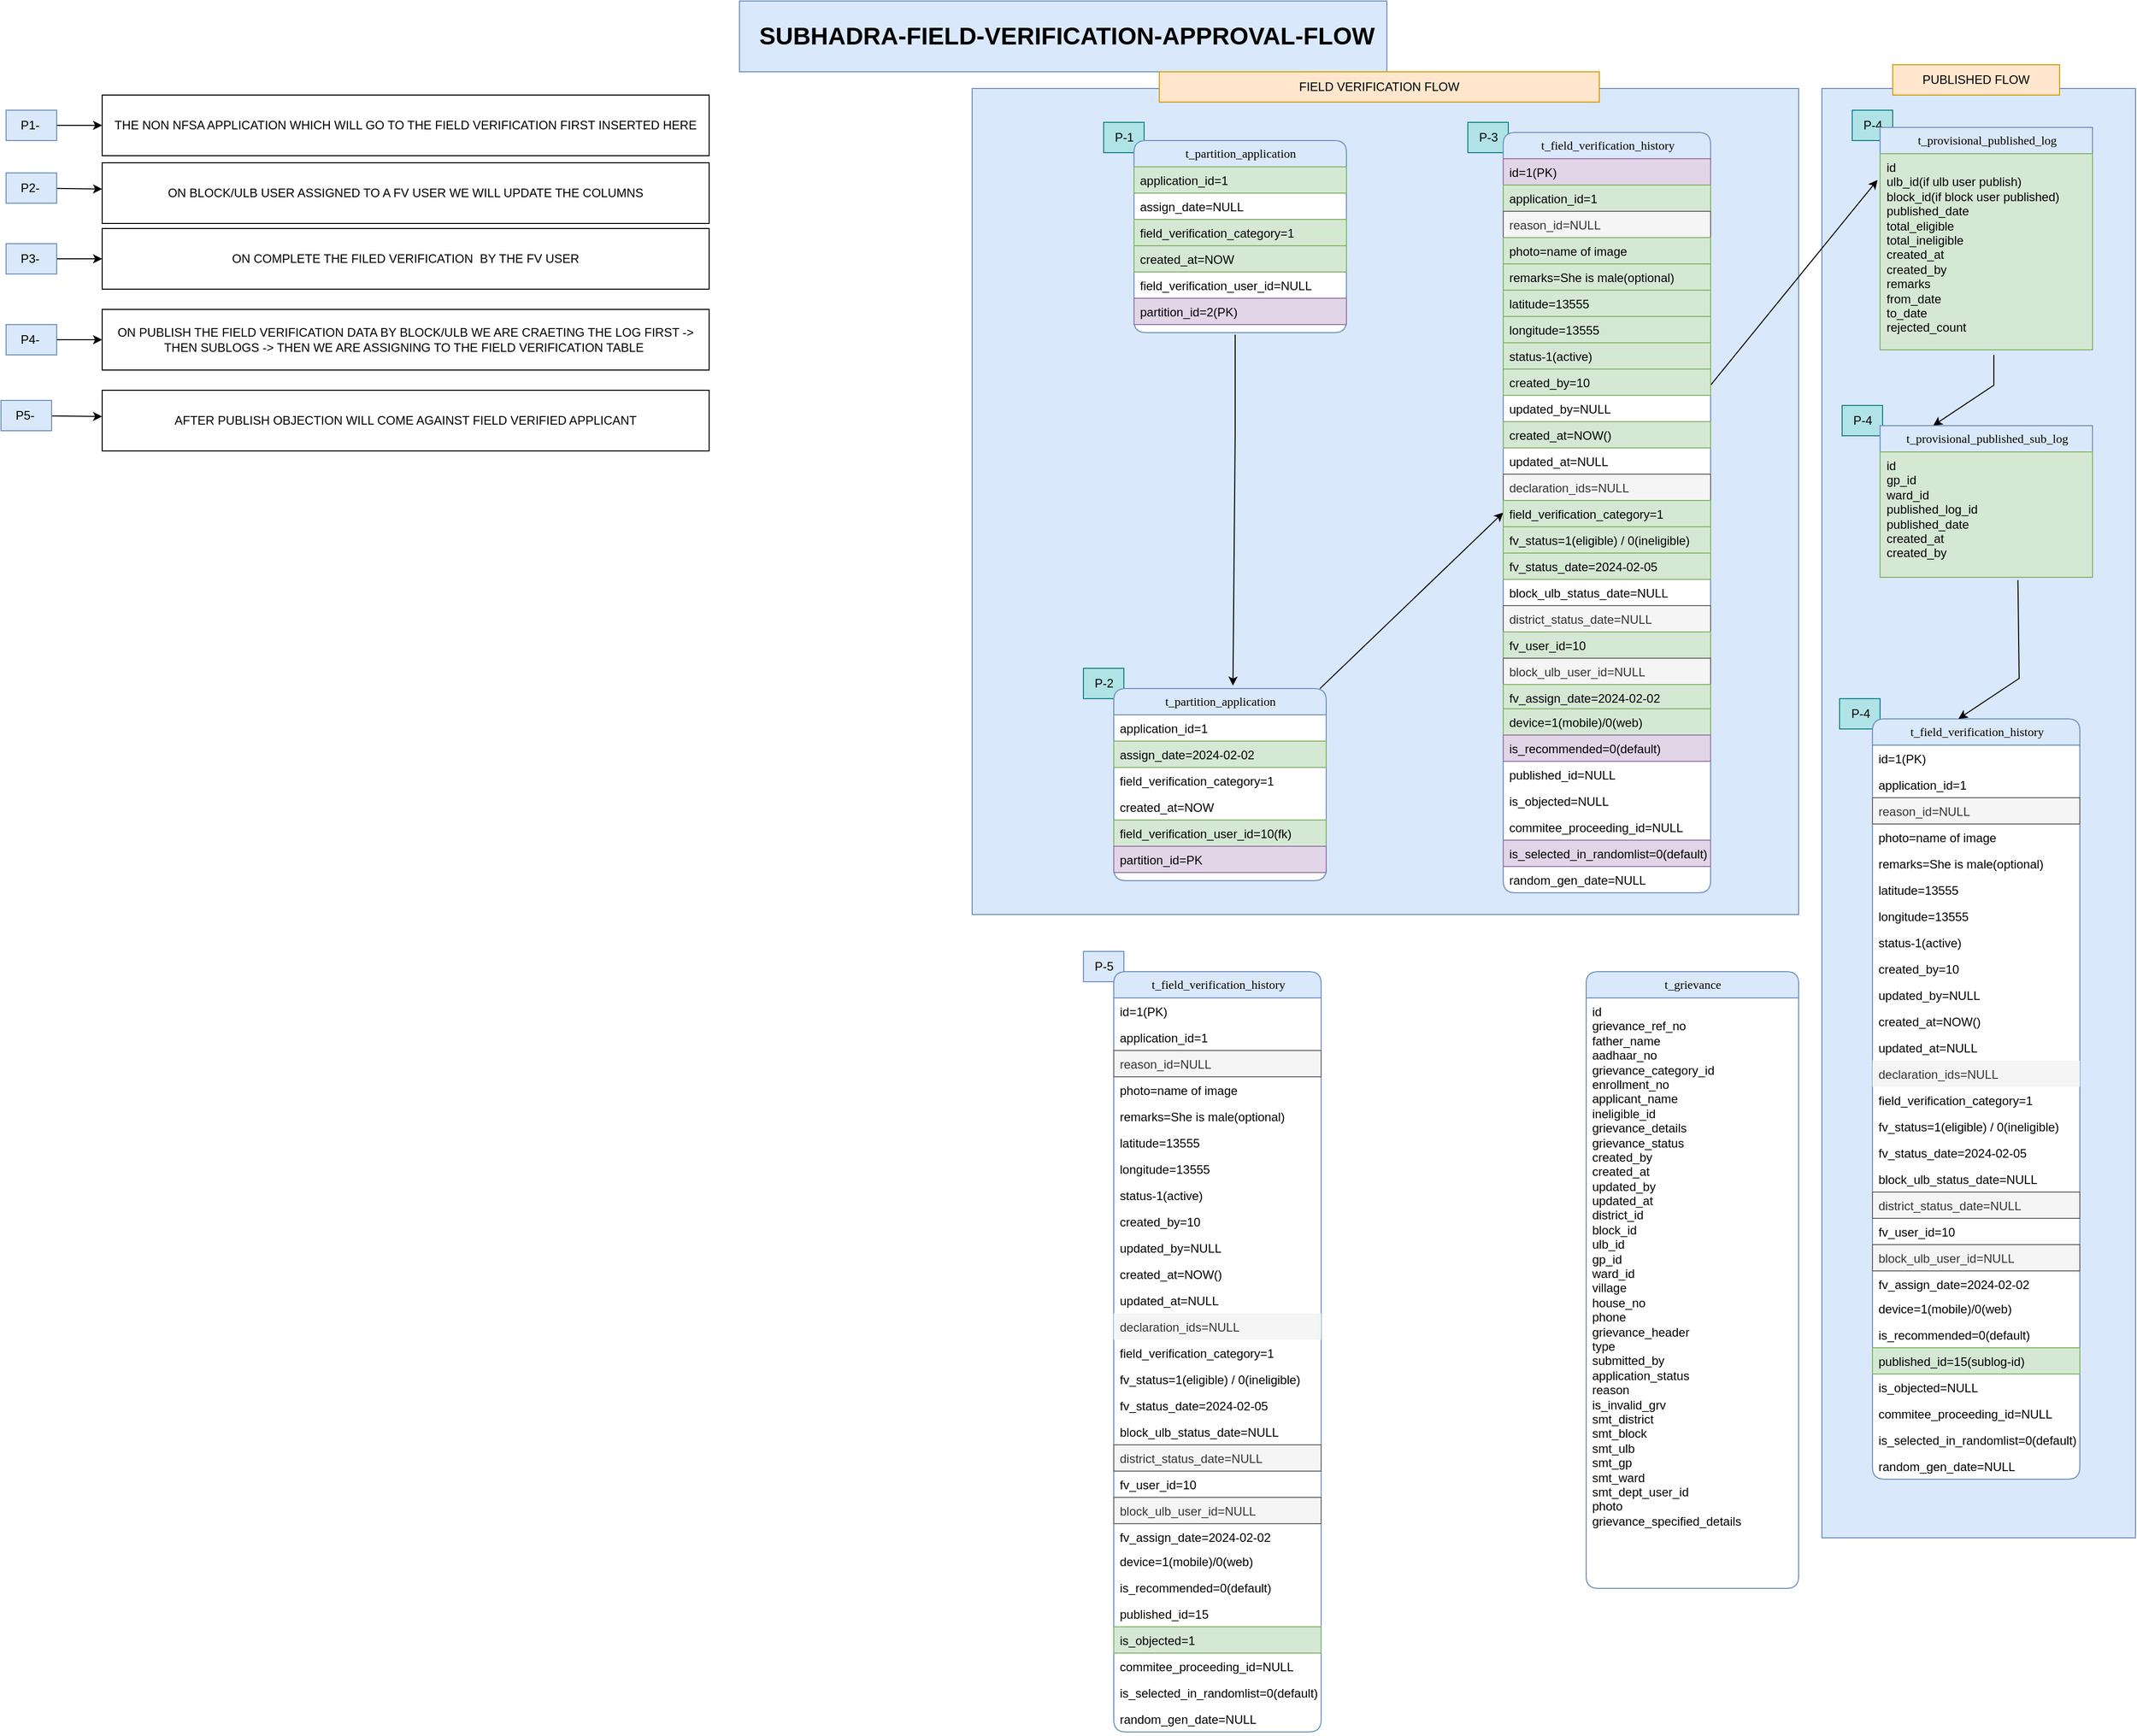 <mxfile version="26.0.10">
  <diagram name="Page-1" id="5d7acffa-a066-3a61-03fe-96351882024d">
    <mxGraphModel dx="2787" dy="1682" grid="1" gridSize="10" guides="1" tooltips="1" connect="1" arrows="1" fold="1" page="1" pageScale="1" pageWidth="1100" pageHeight="850" background="#ffffff" math="0" shadow="0">
      <root>
        <mxCell id="0" />
        <mxCell id="1" parent="0" />
        <mxCell id="mOaUi8r3s6zJGnczRY0B-258" value="" style="rounded=0;whiteSpace=wrap;html=1;fillColor=#dae8fc;strokeColor=#6c8ebf;" vertex="1" parent="1">
          <mxGeometry x="760" y="-763.5" width="310" height="1433.5" as="geometry" />
        </mxCell>
        <mxCell id="mOaUi8r3s6zJGnczRY0B-246" value="t_grievance" style="swimlane;html=1;fontStyle=0;childLayout=stackLayout;horizontal=1;startSize=26;fillColor=#dae8fc;horizontalStack=0;resizeParent=1;resizeLast=0;collapsible=1;marginBottom=0;swimlaneFillColor=#ffffff;align=center;rounded=1;shadow=0;comic=0;labelBackgroundColor=none;strokeWidth=1;fontFamily=Verdana;fontSize=12;strokeColor=#6c8ebf;" vertex="1" parent="1">
          <mxGeometry x="527" y="110" width="210" height="610" as="geometry">
            <mxRectangle x="445" y="-710" width="180" height="30" as="alternateBounds" />
          </mxGeometry>
        </mxCell>
        <mxCell id="mOaUi8r3s6zJGnczRY0B-247" value="&lt;div&gt;id&lt;/div&gt;&lt;div&gt;grievance_ref_no&lt;/div&gt;&lt;div&gt;father_name&lt;/div&gt;&lt;div&gt;aadhaar_no&lt;/div&gt;&lt;div&gt;grievance_category_id&lt;/div&gt;&lt;div&gt;enrollment_no&lt;/div&gt;&lt;div&gt;applicant_name&lt;/div&gt;&lt;div&gt;ineligible_id&lt;/div&gt;&lt;div&gt;grievance_details&lt;/div&gt;&lt;div&gt;grievance_status&lt;/div&gt;&lt;div&gt;created_by&lt;/div&gt;&lt;div&gt;created_at&lt;/div&gt;&lt;div&gt;updated_by&lt;/div&gt;&lt;div&gt;updated_at&lt;/div&gt;&lt;div&gt;district_id&lt;/div&gt;&lt;div&gt;block_id&lt;/div&gt;&lt;div&gt;ulb_id&lt;/div&gt;&lt;div&gt;gp_id&lt;/div&gt;&lt;div&gt;ward_id&lt;/div&gt;&lt;div&gt;village&lt;/div&gt;&lt;div&gt;house_no&lt;/div&gt;&lt;div&gt;phone&lt;/div&gt;&lt;div&gt;grievance_header&lt;/div&gt;&lt;div&gt;type&lt;/div&gt;&lt;div&gt;submitted_by&lt;/div&gt;&lt;div&gt;application_status&lt;/div&gt;&lt;div&gt;reason&lt;/div&gt;&lt;div&gt;is_invalid_grv&lt;/div&gt;&lt;div&gt;smt_district&lt;/div&gt;&lt;div&gt;smt_block&lt;/div&gt;&lt;div&gt;smt_ulb&lt;/div&gt;&lt;div&gt;smt_gp&lt;/div&gt;&lt;div&gt;smt_ward&lt;/div&gt;&lt;div&gt;smt_dept_user_id&lt;/div&gt;&lt;div&gt;photo&lt;/div&gt;&lt;div&gt;grievance_specified_details&lt;/div&gt;" style="text;html=1;strokeColor=none;fillColor=none;spacingLeft=4;spacingRight=4;whiteSpace=wrap;overflow=hidden;rotatable=0;points=[[0,0.5],[1,0.5]];portConstraint=eastwest;" vertex="1" parent="mOaUi8r3s6zJGnczRY0B-246">
          <mxGeometry y="26" width="210" height="534" as="geometry" />
        </mxCell>
        <mxCell id="mOaUi8r3s6zJGnczRY0B-256" value="" style="whiteSpace=wrap;html=1;aspect=fixed;fillColor=#dae8fc;strokeColor=#6c8ebf;" vertex="1" parent="1">
          <mxGeometry x="-80" y="-763.5" width="817" height="817" as="geometry" />
        </mxCell>
        <mxCell id="mOaUi8r3s6zJGnczRY0B-241" value="P-5" style="text;html=1;align=center;verticalAlign=middle;resizable=0;points=[];autosize=1;strokeColor=#6c8ebf;fillColor=#dae8fc;" vertex="1" parent="1">
          <mxGeometry x="30" y="90" width="40" height="30" as="geometry" />
        </mxCell>
        <mxCell id="mOaUi8r3s6zJGnczRY0B-238" value="P-4" style="text;html=1;align=center;verticalAlign=middle;resizable=0;points=[];autosize=1;strokeColor=#0e8088;fillColor=#b0e3e6;" vertex="1" parent="1">
          <mxGeometry x="777.5" y="-160" width="40" height="30" as="geometry" />
        </mxCell>
        <mxCell id="mOaUi8r3s6zJGnczRY0B-236" value="P-4" style="text;html=1;align=center;verticalAlign=middle;resizable=0;points=[];autosize=1;strokeColor=#0e8088;fillColor=#b0e3e6;" vertex="1" parent="1">
          <mxGeometry x="780" y="-450" width="40" height="30" as="geometry" />
        </mxCell>
        <mxCell id="mOaUi8r3s6zJGnczRY0B-232" value="P-4" style="text;html=1;align=center;verticalAlign=middle;resizable=0;points=[];autosize=1;strokeColor=#0e8088;fillColor=#b0e3e6;" vertex="1" parent="1">
          <mxGeometry x="790" y="-742" width="40" height="30" as="geometry" />
        </mxCell>
        <mxCell id="mOaUi8r3s6zJGnczRY0B-57" value="P-3" style="text;html=1;align=center;verticalAlign=middle;resizable=0;points=[];autosize=1;strokeColor=#0e8088;fillColor=#b0e3e6;" vertex="1" parent="1">
          <mxGeometry x="410" y="-730" width="40" height="30" as="geometry" />
        </mxCell>
        <mxCell id="mOaUi8r3s6zJGnczRY0B-26" value="P-2" style="text;html=1;align=center;verticalAlign=middle;resizable=0;points=[];autosize=1;strokeColor=#0e8088;fillColor=#b0e3e6;" vertex="1" parent="1">
          <mxGeometry x="30" y="-190" width="40" height="30" as="geometry" />
        </mxCell>
        <mxCell id="mOaUi8r3s6zJGnczRY0B-1" value="&lt;h1&gt;&amp;nbsp;SUBHADRA-FIELD-VERIFICATION-APPROVAL-FLOW&lt;/h1&gt;" style="text;html=1;align=center;verticalAlign=middle;resizable=0;points=[];autosize=1;strokeColor=#6c8ebf;fillColor=#dae8fc;" vertex="1" parent="1">
          <mxGeometry x="-310" y="-850" width="640" height="70" as="geometry" />
        </mxCell>
        <mxCell id="mOaUi8r3s6zJGnczRY0B-12" value="P-1" style="text;html=1;align=center;verticalAlign=middle;resizable=0;points=[];autosize=1;strokeColor=#0e8088;fillColor=#b0e3e6;" vertex="1" parent="1">
          <mxGeometry x="50" y="-730" width="40" height="30" as="geometry" />
        </mxCell>
        <mxCell id="mOaUi8r3s6zJGnczRY0B-18" value="" style="edgeStyle=orthogonalEdgeStyle;rounded=0;orthogonalLoop=1;jettySize=auto;html=1;" edge="1" parent="1" source="mOaUi8r3s6zJGnczRY0B-16" target="mOaUi8r3s6zJGnczRY0B-17">
          <mxGeometry relative="1" as="geometry" />
        </mxCell>
        <mxCell id="mOaUi8r3s6zJGnczRY0B-16" value="P1-&amp;nbsp;" style="text;html=1;align=center;verticalAlign=middle;resizable=0;points=[];autosize=1;strokeColor=#6c8ebf;fillColor=#dae8fc;" vertex="1" parent="1">
          <mxGeometry x="-1035" y="-742" width="50" height="30" as="geometry" />
        </mxCell>
        <mxCell id="mOaUi8r3s6zJGnczRY0B-17" value="THE NON NFSA APPLICATION WHICH WILL GO TO THE FIELD VERIFICATION FIRST INSERTED HERE" style="whiteSpace=wrap;html=1;" vertex="1" parent="1">
          <mxGeometry x="-940" y="-757" width="600" height="60" as="geometry" />
        </mxCell>
        <mxCell id="mOaUi8r3s6zJGnczRY0B-60" value="" style="edgeStyle=none;rounded=0;orthogonalLoop=1;jettySize=auto;html=1;entryX=0;entryY=0.5;entryDx=0;entryDy=0;" edge="1" parent="1" source="mOaUi8r3s6zJGnczRY0B-19" target="mOaUi8r3s6zJGnczRY0B-50">
          <mxGeometry relative="1" as="geometry">
            <mxPoint x="780" y="-615" as="targetPoint" />
          </mxGeometry>
        </mxCell>
        <mxCell id="mOaUi8r3s6zJGnczRY0B-19" value="t_partition_application" style="swimlane;html=1;fontStyle=0;childLayout=stackLayout;horizontal=1;startSize=26;fillColor=#dae8fc;horizontalStack=0;resizeParent=1;resizeLast=0;collapsible=1;marginBottom=0;swimlaneFillColor=#ffffff;align=center;rounded=1;shadow=0;comic=0;labelBackgroundColor=none;strokeWidth=1;fontFamily=Verdana;fontSize=12;strokeColor=#6c8ebf;" vertex="1" parent="1">
          <mxGeometry x="60" y="-170" width="210" height="190" as="geometry">
            <mxRectangle x="445" y="-710" width="180" height="30" as="alternateBounds" />
          </mxGeometry>
        </mxCell>
        <mxCell id="mOaUi8r3s6zJGnczRY0B-32" value="application_id=1" style="text;html=1;strokeColor=none;fillColor=none;spacingLeft=4;spacingRight=4;whiteSpace=wrap;overflow=hidden;rotatable=0;points=[[0,0.5],[1,0.5]];portConstraint=eastwest;" vertex="1" parent="mOaUi8r3s6zJGnczRY0B-19">
          <mxGeometry y="26" width="210" height="26" as="geometry" />
        </mxCell>
        <mxCell id="mOaUi8r3s6zJGnczRY0B-33" value="assign_date=2024-02-02" style="text;html=1;strokeColor=#82b366;fillColor=#d5e8d4;spacingLeft=4;spacingRight=4;whiteSpace=wrap;overflow=hidden;rotatable=0;points=[[0,0.5],[1,0.5]];portConstraint=eastwest;" vertex="1" parent="mOaUi8r3s6zJGnczRY0B-19">
          <mxGeometry y="52" width="210" height="26" as="geometry" />
        </mxCell>
        <mxCell id="mOaUi8r3s6zJGnczRY0B-34" value="field_verification_category=1" style="text;html=1;strokeColor=none;fillColor=none;spacingLeft=4;spacingRight=4;whiteSpace=wrap;overflow=hidden;rotatable=0;points=[[0,0.5],[1,0.5]];portConstraint=eastwest;" vertex="1" parent="mOaUi8r3s6zJGnczRY0B-19">
          <mxGeometry y="78" width="210" height="26" as="geometry" />
        </mxCell>
        <mxCell id="mOaUi8r3s6zJGnczRY0B-35" value="created_at=NOW" style="text;html=1;strokeColor=none;fillColor=none;spacingLeft=4;spacingRight=4;whiteSpace=wrap;overflow=hidden;rotatable=0;points=[[0,0.5],[1,0.5]];portConstraint=eastwest;" vertex="1" parent="mOaUi8r3s6zJGnczRY0B-19">
          <mxGeometry y="104" width="210" height="26" as="geometry" />
        </mxCell>
        <mxCell id="mOaUi8r3s6zJGnczRY0B-36" value="field_verification_user_id=10(fk)" style="text;html=1;strokeColor=#82b366;fillColor=#d5e8d4;spacingLeft=4;spacingRight=4;whiteSpace=wrap;overflow=hidden;rotatable=0;points=[[0,0.5],[1,0.5]];portConstraint=eastwest;" vertex="1" parent="mOaUi8r3s6zJGnczRY0B-19">
          <mxGeometry y="130" width="210" height="26" as="geometry" />
        </mxCell>
        <mxCell id="mOaUi8r3s6zJGnczRY0B-37" value="partition_id=PK" style="text;html=1;strokeColor=#9673a6;fillColor=#e1d5e7;spacingLeft=4;spacingRight=4;whiteSpace=wrap;overflow=hidden;rotatable=0;points=[[0,0.5],[1,0.5]];portConstraint=eastwest;" vertex="1" parent="mOaUi8r3s6zJGnczRY0B-19">
          <mxGeometry y="156" width="210" height="26" as="geometry" />
        </mxCell>
        <mxCell id="mOaUi8r3s6zJGnczRY0B-31" value="" style="edgeStyle=none;rounded=0;orthogonalLoop=1;jettySize=auto;html=1;" edge="1" parent="1" source="mOaUi8r3s6zJGnczRY0B-27" target="mOaUi8r3s6zJGnczRY0B-28">
          <mxGeometry relative="1" as="geometry" />
        </mxCell>
        <mxCell id="mOaUi8r3s6zJGnczRY0B-27" value="P2-&amp;nbsp;" style="text;html=1;align=center;verticalAlign=middle;resizable=0;points=[];autosize=1;strokeColor=#6c8ebf;fillColor=#dae8fc;" vertex="1" parent="1">
          <mxGeometry x="-1035" y="-680" width="50" height="30" as="geometry" />
        </mxCell>
        <mxCell id="mOaUi8r3s6zJGnczRY0B-28" value="ON BLOCK/ULB USER ASSIGNED TO A FV USER WE WILL UPDATE THE COLUMNS" style="whiteSpace=wrap;html=1;" vertex="1" parent="1">
          <mxGeometry x="-940" y="-690" width="600" height="60" as="geometry" />
        </mxCell>
        <mxCell id="mOaUi8r3s6zJGnczRY0B-47" value="" style="edgeStyle=none;rounded=0;orthogonalLoop=1;jettySize=auto;html=1;" edge="1" parent="1" source="mOaUi8r3s6zJGnczRY0B-45" target="mOaUi8r3s6zJGnczRY0B-46">
          <mxGeometry relative="1" as="geometry" />
        </mxCell>
        <mxCell id="mOaUi8r3s6zJGnczRY0B-45" value="P3-&amp;nbsp;" style="text;html=1;align=center;verticalAlign=middle;resizable=0;points=[];autosize=1;strokeColor=#6c8ebf;fillColor=#dae8fc;" vertex="1" parent="1">
          <mxGeometry x="-1035" y="-610" width="50" height="30" as="geometry" />
        </mxCell>
        <mxCell id="mOaUi8r3s6zJGnczRY0B-46" value="ON COMPLETE THE FILED VERIFICATION&amp;nbsp; BY THE FV USER" style="whiteSpace=wrap;html=1;" vertex="1" parent="1">
          <mxGeometry x="-940" y="-625" width="600" height="60" as="geometry" />
        </mxCell>
        <mxCell id="mOaUi8r3s6zJGnczRY0B-245" style="edgeStyle=none;rounded=0;orthogonalLoop=1;jettySize=auto;html=1;entryX=-0.012;entryY=0.134;entryDx=0;entryDy=0;entryPerimeter=0;" edge="1" parent="1" source="mOaUi8r3s6zJGnczRY0B-50" target="mOaUi8r3s6zJGnczRY0B-194">
          <mxGeometry relative="1" as="geometry">
            <mxPoint x="660" y="-780" as="targetPoint" />
          </mxGeometry>
        </mxCell>
        <mxCell id="mOaUi8r3s6zJGnczRY0B-50" value="t_field_verification_history" style="swimlane;html=1;fontStyle=0;childLayout=stackLayout;horizontal=1;startSize=26;fillColor=#dae8fc;horizontalStack=0;resizeParent=1;resizeLast=0;collapsible=1;marginBottom=0;swimlaneFillColor=#ffffff;align=center;rounded=1;shadow=0;comic=0;labelBackgroundColor=none;strokeWidth=1;fontFamily=Verdana;fontSize=12;strokeColor=#6c8ebf;" vertex="1" parent="1">
          <mxGeometry x="445" y="-720" width="205" height="752" as="geometry">
            <mxRectangle x="445" y="-710" width="180" height="30" as="alternateBounds" />
          </mxGeometry>
        </mxCell>
        <mxCell id="mOaUi8r3s6zJGnczRY0B-51" value="id=1(PK)" style="text;html=1;strokeColor=#9673a6;fillColor=#e1d5e7;spacingLeft=4;spacingRight=4;whiteSpace=wrap;overflow=hidden;rotatable=0;points=[[0,0.5],[1,0.5]];portConstraint=eastwest;" vertex="1" parent="mOaUi8r3s6zJGnczRY0B-50">
          <mxGeometry y="26" width="205" height="26" as="geometry" />
        </mxCell>
        <mxCell id="mOaUi8r3s6zJGnczRY0B-65" value="application_id=1&lt;div&gt;&lt;br&gt;&lt;/div&gt;" style="text;html=1;strokeColor=#82b366;fillColor=#d5e8d4;spacingLeft=4;spacingRight=4;whiteSpace=wrap;overflow=hidden;rotatable=0;points=[[0,0.5],[1,0.5]];portConstraint=eastwest;" vertex="1" parent="mOaUi8r3s6zJGnczRY0B-50">
          <mxGeometry y="52" width="205" height="26" as="geometry" />
        </mxCell>
        <mxCell id="mOaUi8r3s6zJGnczRY0B-66" value="&lt;div&gt;reason_id=NULL&lt;/div&gt;" style="text;html=1;spacingLeft=4;spacingRight=4;whiteSpace=wrap;overflow=hidden;rotatable=0;points=[[0,0.5],[1,0.5]];portConstraint=eastwest;fillColor=#f5f5f5;fontColor=#333333;strokeColor=#666666;" vertex="1" parent="mOaUi8r3s6zJGnczRY0B-50">
          <mxGeometry y="78" width="205" height="26" as="geometry" />
        </mxCell>
        <mxCell id="mOaUi8r3s6zJGnczRY0B-68" value="photo=name of image" style="text;html=1;spacingLeft=4;spacingRight=4;whiteSpace=wrap;overflow=hidden;rotatable=0;points=[[0,0.5],[1,0.5]];portConstraint=eastwest;fillColor=#d5e8d4;strokeColor=#82b366;" vertex="1" parent="mOaUi8r3s6zJGnczRY0B-50">
          <mxGeometry y="104" width="205" height="26" as="geometry" />
        </mxCell>
        <mxCell id="mOaUi8r3s6zJGnczRY0B-69" value="remarks=She is male(optional)" style="text;html=1;spacingLeft=4;spacingRight=4;whiteSpace=wrap;overflow=hidden;rotatable=0;points=[[0,0.5],[1,0.5]];portConstraint=eastwest;fillColor=#d5e8d4;strokeColor=#82b366;" vertex="1" parent="mOaUi8r3s6zJGnczRY0B-50">
          <mxGeometry y="130" width="205" height="26" as="geometry" />
        </mxCell>
        <mxCell id="mOaUi8r3s6zJGnczRY0B-70" value="latitude=13555" style="text;html=1;spacingLeft=4;spacingRight=4;whiteSpace=wrap;overflow=hidden;rotatable=0;points=[[0,0.5],[1,0.5]];portConstraint=eastwest;fillColor=#d5e8d4;strokeColor=#82b366;" vertex="1" parent="mOaUi8r3s6zJGnczRY0B-50">
          <mxGeometry y="156" width="205" height="26" as="geometry" />
        </mxCell>
        <mxCell id="mOaUi8r3s6zJGnczRY0B-71" value="longitude=13555" style="text;html=1;spacingLeft=4;spacingRight=4;whiteSpace=wrap;overflow=hidden;rotatable=0;points=[[0,0.5],[1,0.5]];portConstraint=eastwest;fillColor=#d5e8d4;strokeColor=#82b366;" vertex="1" parent="mOaUi8r3s6zJGnczRY0B-50">
          <mxGeometry y="182" width="205" height="26" as="geometry" />
        </mxCell>
        <mxCell id="mOaUi8r3s6zJGnczRY0B-72" value="status-1(active)" style="text;html=1;spacingLeft=4;spacingRight=4;whiteSpace=wrap;overflow=hidden;rotatable=0;points=[[0,0.5],[1,0.5]];portConstraint=eastwest;fillColor=#d5e8d4;strokeColor=#82b366;" vertex="1" parent="mOaUi8r3s6zJGnczRY0B-50">
          <mxGeometry y="208" width="205" height="26" as="geometry" />
        </mxCell>
        <mxCell id="mOaUi8r3s6zJGnczRY0B-73" value="created_by=10" style="text;html=1;spacingLeft=4;spacingRight=4;whiteSpace=wrap;overflow=hidden;rotatable=0;points=[[0,0.5],[1,0.5]];portConstraint=eastwest;fillColor=#d5e8d4;strokeColor=#82b366;" vertex="1" parent="mOaUi8r3s6zJGnczRY0B-50">
          <mxGeometry y="234" width="205" height="26" as="geometry" />
        </mxCell>
        <mxCell id="mOaUi8r3s6zJGnczRY0B-74" value="updated_by=NULL" style="text;html=1;spacingLeft=4;spacingRight=4;whiteSpace=wrap;overflow=hidden;rotatable=0;points=[[0,0.5],[1,0.5]];portConstraint=eastwest;" vertex="1" parent="mOaUi8r3s6zJGnczRY0B-50">
          <mxGeometry y="260" width="205" height="26" as="geometry" />
        </mxCell>
        <mxCell id="mOaUi8r3s6zJGnczRY0B-75" value="created_at=NOW()" style="text;html=1;spacingLeft=4;spacingRight=4;whiteSpace=wrap;overflow=hidden;rotatable=0;points=[[0,0.5],[1,0.5]];portConstraint=eastwest;fillColor=#d5e8d4;strokeColor=#82b366;" vertex="1" parent="mOaUi8r3s6zJGnczRY0B-50">
          <mxGeometry y="286" width="205" height="26" as="geometry" />
        </mxCell>
        <mxCell id="mOaUi8r3s6zJGnczRY0B-76" value="updated_at=NULL" style="text;html=1;spacingLeft=4;spacingRight=4;whiteSpace=wrap;overflow=hidden;rotatable=0;points=[[0,0.5],[1,0.5]];portConstraint=eastwest;" vertex="1" parent="mOaUi8r3s6zJGnczRY0B-50">
          <mxGeometry y="312" width="205" height="26" as="geometry" />
        </mxCell>
        <mxCell id="mOaUi8r3s6zJGnczRY0B-103" value="declaration_ids=NULL" style="text;html=1;spacingLeft=4;spacingRight=4;whiteSpace=wrap;overflow=hidden;rotatable=0;points=[[0,0.5],[1,0.5]];portConstraint=eastwest;fillColor=#f5f5f5;fontColor=#333333;strokeColor=#666666;" vertex="1" parent="mOaUi8r3s6zJGnczRY0B-50">
          <mxGeometry y="338" width="205" height="26" as="geometry" />
        </mxCell>
        <mxCell id="mOaUi8r3s6zJGnczRY0B-104" value="field_verification_category=1" style="text;html=1;spacingLeft=4;spacingRight=4;whiteSpace=wrap;overflow=hidden;rotatable=0;points=[[0,0.5],[1,0.5]];portConstraint=eastwest;fillColor=#d5e8d4;strokeColor=#82b366;" vertex="1" parent="mOaUi8r3s6zJGnczRY0B-50">
          <mxGeometry y="364" width="205" height="26" as="geometry" />
        </mxCell>
        <mxCell id="mOaUi8r3s6zJGnczRY0B-120" value="fv_status=1(eligible) / 0(ineligible)" style="text;html=1;spacingLeft=4;spacingRight=4;whiteSpace=wrap;overflow=hidden;rotatable=0;points=[[0,0.5],[1,0.5]];portConstraint=eastwest;fillColor=#d5e8d4;strokeColor=#82b366;" vertex="1" parent="mOaUi8r3s6zJGnczRY0B-50">
          <mxGeometry y="390" width="205" height="26" as="geometry" />
        </mxCell>
        <mxCell id="mOaUi8r3s6zJGnczRY0B-121" value="fv_status_date=2024-02-05" style="text;html=1;spacingLeft=4;spacingRight=4;whiteSpace=wrap;overflow=hidden;rotatable=0;points=[[0,0.5],[1,0.5]];portConstraint=eastwest;fillColor=#d5e8d4;strokeColor=#82b366;" vertex="1" parent="mOaUi8r3s6zJGnczRY0B-50">
          <mxGeometry y="416" width="205" height="26" as="geometry" />
        </mxCell>
        <mxCell id="mOaUi8r3s6zJGnczRY0B-122" value="block_ulb_status_date=NULL" style="text;html=1;spacingLeft=4;spacingRight=4;whiteSpace=wrap;overflow=hidden;rotatable=0;points=[[0,0.5],[1,0.5]];portConstraint=eastwest;" vertex="1" parent="mOaUi8r3s6zJGnczRY0B-50">
          <mxGeometry y="442" width="205" height="26" as="geometry" />
        </mxCell>
        <mxCell id="mOaUi8r3s6zJGnczRY0B-123" value="district_status_date=NULL" style="text;html=1;spacingLeft=4;spacingRight=4;whiteSpace=wrap;overflow=hidden;rotatable=0;points=[[0,0.5],[1,0.5]];portConstraint=eastwest;fillColor=#f5f5f5;fontColor=#333333;strokeColor=#666666;" vertex="1" parent="mOaUi8r3s6zJGnczRY0B-50">
          <mxGeometry y="468" width="205" height="26" as="geometry" />
        </mxCell>
        <mxCell id="mOaUi8r3s6zJGnczRY0B-124" value="fv_user_id=10" style="text;html=1;spacingLeft=4;spacingRight=4;whiteSpace=wrap;overflow=hidden;rotatable=0;points=[[0,0.5],[1,0.5]];portConstraint=eastwest;fillColor=#d5e8d4;strokeColor=#82b366;" vertex="1" parent="mOaUi8r3s6zJGnczRY0B-50">
          <mxGeometry y="494" width="205" height="26" as="geometry" />
        </mxCell>
        <mxCell id="mOaUi8r3s6zJGnczRY0B-125" value="block_ulb_user_id=NULL" style="text;html=1;spacingLeft=4;spacingRight=4;whiteSpace=wrap;overflow=hidden;rotatable=0;points=[[0,0.5],[1,0.5]];portConstraint=eastwest;fillColor=#f5f5f5;fontColor=#333333;strokeColor=#666666;" vertex="1" parent="mOaUi8r3s6zJGnczRY0B-50">
          <mxGeometry y="520" width="205" height="26" as="geometry" />
        </mxCell>
        <mxCell id="mOaUi8r3s6zJGnczRY0B-126" value="fv_assign_date=2024-02-02" style="text;html=1;spacingLeft=4;spacingRight=4;whiteSpace=wrap;overflow=hidden;rotatable=0;points=[[0,0.5],[1,0.5]];portConstraint=eastwest;fillColor=#d5e8d4;strokeColor=#82b366;" vertex="1" parent="mOaUi8r3s6zJGnczRY0B-50">
          <mxGeometry y="546" width="205" height="24" as="geometry" />
        </mxCell>
        <mxCell id="mOaUi8r3s6zJGnczRY0B-127" value="device=1(mobile)/0(web)" style="text;html=1;spacingLeft=4;spacingRight=4;whiteSpace=wrap;overflow=hidden;rotatable=0;points=[[0,0.5],[1,0.5]];portConstraint=eastwest;fillColor=#d5e8d4;strokeColor=#82b366;" vertex="1" parent="mOaUi8r3s6zJGnczRY0B-50">
          <mxGeometry y="570" width="205" height="26" as="geometry" />
        </mxCell>
        <mxCell id="mOaUi8r3s6zJGnczRY0B-151" value="is_recommended=0(default)" style="text;html=1;spacingLeft=4;spacingRight=4;whiteSpace=wrap;overflow=hidden;rotatable=0;points=[[0,0.5],[1,0.5]];portConstraint=eastwest;fillColor=#e1d5e7;strokeColor=#9673a6;" vertex="1" parent="mOaUi8r3s6zJGnczRY0B-50">
          <mxGeometry y="596" width="205" height="26" as="geometry" />
        </mxCell>
        <mxCell id="mOaUi8r3s6zJGnczRY0B-152" value="published_id=NULL" style="text;html=1;spacingLeft=4;spacingRight=4;whiteSpace=wrap;overflow=hidden;rotatable=0;points=[[0,0.5],[1,0.5]];portConstraint=eastwest;" vertex="1" parent="mOaUi8r3s6zJGnczRY0B-50">
          <mxGeometry y="622" width="205" height="26" as="geometry" />
        </mxCell>
        <mxCell id="mOaUi8r3s6zJGnczRY0B-153" value="is_objected=NULL" style="text;html=1;spacingLeft=4;spacingRight=4;whiteSpace=wrap;overflow=hidden;rotatable=0;points=[[0,0.5],[1,0.5]];portConstraint=eastwest;" vertex="1" parent="mOaUi8r3s6zJGnczRY0B-50">
          <mxGeometry y="648" width="205" height="26" as="geometry" />
        </mxCell>
        <mxCell id="mOaUi8r3s6zJGnczRY0B-155" value="commitee_proceeding_id=NULL" style="text;html=1;spacingLeft=4;spacingRight=4;whiteSpace=wrap;overflow=hidden;rotatable=0;points=[[0,0.5],[1,0.5]];portConstraint=eastwest;" vertex="1" parent="mOaUi8r3s6zJGnczRY0B-50">
          <mxGeometry y="674" width="205" height="26" as="geometry" />
        </mxCell>
        <mxCell id="mOaUi8r3s6zJGnczRY0B-156" value="is_selected_in_randomlist=0(default)" style="text;html=1;spacingLeft=4;spacingRight=4;whiteSpace=wrap;overflow=hidden;rotatable=0;points=[[0,0.5],[1,0.5]];portConstraint=eastwest;fillColor=#e1d5e7;strokeColor=#9673a6;" vertex="1" parent="mOaUi8r3s6zJGnczRY0B-50">
          <mxGeometry y="700" width="205" height="26" as="geometry" />
        </mxCell>
        <mxCell id="mOaUi8r3s6zJGnczRY0B-158" value="random_gen_date=NULL" style="text;html=1;spacingLeft=4;spacingRight=4;whiteSpace=wrap;overflow=hidden;rotatable=0;points=[[0,0.5],[1,0.5]];portConstraint=eastwest;" vertex="1" parent="mOaUi8r3s6zJGnczRY0B-50">
          <mxGeometry y="726" width="205" height="26" as="geometry" />
        </mxCell>
        <mxCell id="mOaUi8r3s6zJGnczRY0B-59" value="" style="shape=waypoint;sketch=0;size=6;pointerEvents=1;points=[];fillColor=#dae8fc;resizable=0;rotatable=0;perimeter=centerPerimeter;snapToPoint=1;fontFamily=Verdana;strokeColor=#6c8ebf;fontStyle=0;startSize=26;swimlaneFillColor=#ffffff;rounded=1;shadow=0;comic=0;labelBackgroundColor=none;strokeWidth=1;" vertex="1" parent="1">
          <mxGeometry x="830" y="-625" width="20" height="20" as="geometry" />
        </mxCell>
        <mxCell id="mOaUi8r3s6zJGnczRY0B-61" value="" style="edgeStyle=none;rounded=0;orthogonalLoop=1;jettySize=auto;html=1;entryX=0.561;entryY=-0.015;entryDx=0;entryDy=0;entryPerimeter=0;" edge="1" parent="1" target="mOaUi8r3s6zJGnczRY0B-19">
          <mxGeometry relative="1" as="geometry">
            <mxPoint x="180" y="-520" as="sourcePoint" />
            <mxPoint x="180" y="-270" as="targetPoint" />
            <Array as="points">
              <mxPoint x="180" y="-420" />
            </Array>
          </mxGeometry>
        </mxCell>
        <mxCell id="mOaUi8r3s6zJGnczRY0B-161" value="" style="edgeStyle=none;rounded=0;orthogonalLoop=1;jettySize=auto;html=1;" edge="1" parent="1" source="mOaUi8r3s6zJGnczRY0B-159" target="mOaUi8r3s6zJGnczRY0B-160">
          <mxGeometry relative="1" as="geometry" />
        </mxCell>
        <mxCell id="mOaUi8r3s6zJGnczRY0B-159" value="P4-&amp;nbsp;" style="text;html=1;align=center;verticalAlign=middle;resizable=0;points=[];autosize=1;strokeColor=#6c8ebf;fillColor=#dae8fc;" vertex="1" parent="1">
          <mxGeometry x="-1035" y="-530" width="50" height="30" as="geometry" />
        </mxCell>
        <mxCell id="mOaUi8r3s6zJGnczRY0B-160" value="ON PUBLISH THE FIELD VERIFICATION DATA BY BLOCK/ULB WE ARE CRAETING THE LOG FIRST -&amp;gt; THEN SUBLOGS -&amp;gt; THEN WE ARE ASSIGNING TO THE FIELD VERIFICATION TABLE&amp;nbsp;" style="whiteSpace=wrap;html=1;" vertex="1" parent="1">
          <mxGeometry x="-940" y="-545" width="600" height="60" as="geometry" />
        </mxCell>
        <mxCell id="mOaUi8r3s6zJGnczRY0B-162" value="t_field_verification_history" style="swimlane;html=1;fontStyle=0;childLayout=stackLayout;horizontal=1;startSize=26;fillColor=#dae8fc;horizontalStack=0;resizeParent=1;resizeLast=0;collapsible=1;marginBottom=0;swimlaneFillColor=#ffffff;align=center;rounded=1;shadow=0;comic=0;labelBackgroundColor=none;strokeWidth=1;fontFamily=Verdana;fontSize=12;strokeColor=#6c8ebf;" vertex="1" parent="1">
          <mxGeometry x="810" y="-140" width="205" height="752" as="geometry">
            <mxRectangle x="445" y="-710" width="180" height="30" as="alternateBounds" />
          </mxGeometry>
        </mxCell>
        <mxCell id="mOaUi8r3s6zJGnczRY0B-163" value="id=1(PK)" style="text;html=1;spacingLeft=4;spacingRight=4;whiteSpace=wrap;overflow=hidden;rotatable=0;points=[[0,0.5],[1,0.5]];portConstraint=eastwest;" vertex="1" parent="mOaUi8r3s6zJGnczRY0B-162">
          <mxGeometry y="26" width="205" height="26" as="geometry" />
        </mxCell>
        <mxCell id="mOaUi8r3s6zJGnczRY0B-164" value="application_id=1&lt;div&gt;&lt;br&gt;&lt;/div&gt;" style="text;html=1;spacingLeft=4;spacingRight=4;whiteSpace=wrap;overflow=hidden;rotatable=0;points=[[0,0.5],[1,0.5]];portConstraint=eastwest;" vertex="1" parent="mOaUi8r3s6zJGnczRY0B-162">
          <mxGeometry y="52" width="205" height="26" as="geometry" />
        </mxCell>
        <mxCell id="mOaUi8r3s6zJGnczRY0B-165" value="&lt;div&gt;reason_id=NULL&lt;/div&gt;" style="text;html=1;spacingLeft=4;spacingRight=4;whiteSpace=wrap;overflow=hidden;rotatable=0;points=[[0,0.5],[1,0.5]];portConstraint=eastwest;fillColor=#f5f5f5;fontColor=#333333;strokeColor=#666666;" vertex="1" parent="mOaUi8r3s6zJGnczRY0B-162">
          <mxGeometry y="78" width="205" height="26" as="geometry" />
        </mxCell>
        <mxCell id="mOaUi8r3s6zJGnczRY0B-166" value="photo=name of image" style="text;html=1;spacingLeft=4;spacingRight=4;whiteSpace=wrap;overflow=hidden;rotatable=0;points=[[0,0.5],[1,0.5]];portConstraint=eastwest;" vertex="1" parent="mOaUi8r3s6zJGnczRY0B-162">
          <mxGeometry y="104" width="205" height="26" as="geometry" />
        </mxCell>
        <mxCell id="mOaUi8r3s6zJGnczRY0B-167" value="remarks=She is male(optional)" style="text;html=1;spacingLeft=4;spacingRight=4;whiteSpace=wrap;overflow=hidden;rotatable=0;points=[[0,0.5],[1,0.5]];portConstraint=eastwest;" vertex="1" parent="mOaUi8r3s6zJGnczRY0B-162">
          <mxGeometry y="130" width="205" height="26" as="geometry" />
        </mxCell>
        <mxCell id="mOaUi8r3s6zJGnczRY0B-168" value="latitude=13555" style="text;html=1;spacingLeft=4;spacingRight=4;whiteSpace=wrap;overflow=hidden;rotatable=0;points=[[0,0.5],[1,0.5]];portConstraint=eastwest;" vertex="1" parent="mOaUi8r3s6zJGnczRY0B-162">
          <mxGeometry y="156" width="205" height="26" as="geometry" />
        </mxCell>
        <mxCell id="mOaUi8r3s6zJGnczRY0B-169" value="longitude=13555" style="text;html=1;spacingLeft=4;spacingRight=4;whiteSpace=wrap;overflow=hidden;rotatable=0;points=[[0,0.5],[1,0.5]];portConstraint=eastwest;" vertex="1" parent="mOaUi8r3s6zJGnczRY0B-162">
          <mxGeometry y="182" width="205" height="26" as="geometry" />
        </mxCell>
        <mxCell id="mOaUi8r3s6zJGnczRY0B-170" value="status-1(active)" style="text;html=1;spacingLeft=4;spacingRight=4;whiteSpace=wrap;overflow=hidden;rotatable=0;points=[[0,0.5],[1,0.5]];portConstraint=eastwest;" vertex="1" parent="mOaUi8r3s6zJGnczRY0B-162">
          <mxGeometry y="208" width="205" height="26" as="geometry" />
        </mxCell>
        <mxCell id="mOaUi8r3s6zJGnczRY0B-171" value="created_by=10" style="text;html=1;spacingLeft=4;spacingRight=4;whiteSpace=wrap;overflow=hidden;rotatable=0;points=[[0,0.5],[1,0.5]];portConstraint=eastwest;" vertex="1" parent="mOaUi8r3s6zJGnczRY0B-162">
          <mxGeometry y="234" width="205" height="26" as="geometry" />
        </mxCell>
        <mxCell id="mOaUi8r3s6zJGnczRY0B-172" value="updated_by=NULL" style="text;html=1;spacingLeft=4;spacingRight=4;whiteSpace=wrap;overflow=hidden;rotatable=0;points=[[0,0.5],[1,0.5]];portConstraint=eastwest;" vertex="1" parent="mOaUi8r3s6zJGnczRY0B-162">
          <mxGeometry y="260" width="205" height="26" as="geometry" />
        </mxCell>
        <mxCell id="mOaUi8r3s6zJGnczRY0B-173" value="created_at=NOW()" style="text;html=1;spacingLeft=4;spacingRight=4;whiteSpace=wrap;overflow=hidden;rotatable=0;points=[[0,0.5],[1,0.5]];portConstraint=eastwest;" vertex="1" parent="mOaUi8r3s6zJGnczRY0B-162">
          <mxGeometry y="286" width="205" height="26" as="geometry" />
        </mxCell>
        <mxCell id="mOaUi8r3s6zJGnczRY0B-174" value="updated_at=NULL" style="text;html=1;spacingLeft=4;spacingRight=4;whiteSpace=wrap;overflow=hidden;rotatable=0;points=[[0,0.5],[1,0.5]];portConstraint=eastwest;" vertex="1" parent="mOaUi8r3s6zJGnczRY0B-162">
          <mxGeometry y="312" width="205" height="26" as="geometry" />
        </mxCell>
        <mxCell id="mOaUi8r3s6zJGnczRY0B-175" value="declaration_ids=NULL" style="text;html=1;spacingLeft=4;spacingRight=4;whiteSpace=wrap;overflow=hidden;rotatable=0;points=[[0,0.5],[1,0.5]];portConstraint=eastwest;fillColor=#f5f5f5;fontColor=#333333;" vertex="1" parent="mOaUi8r3s6zJGnczRY0B-162">
          <mxGeometry y="338" width="205" height="26" as="geometry" />
        </mxCell>
        <mxCell id="mOaUi8r3s6zJGnczRY0B-176" value="field_verification_category=1" style="text;html=1;spacingLeft=4;spacingRight=4;whiteSpace=wrap;overflow=hidden;rotatable=0;points=[[0,0.5],[1,0.5]];portConstraint=eastwest;" vertex="1" parent="mOaUi8r3s6zJGnczRY0B-162">
          <mxGeometry y="364" width="205" height="26" as="geometry" />
        </mxCell>
        <mxCell id="mOaUi8r3s6zJGnczRY0B-177" value="fv_status=1(eligible) / 0(ineligible)" style="text;html=1;spacingLeft=4;spacingRight=4;whiteSpace=wrap;overflow=hidden;rotatable=0;points=[[0,0.5],[1,0.5]];portConstraint=eastwest;" vertex="1" parent="mOaUi8r3s6zJGnczRY0B-162">
          <mxGeometry y="390" width="205" height="26" as="geometry" />
        </mxCell>
        <mxCell id="mOaUi8r3s6zJGnczRY0B-178" value="fv_status_date=2024-02-05" style="text;html=1;spacingLeft=4;spacingRight=4;whiteSpace=wrap;overflow=hidden;rotatable=0;points=[[0,0.5],[1,0.5]];portConstraint=eastwest;" vertex="1" parent="mOaUi8r3s6zJGnczRY0B-162">
          <mxGeometry y="416" width="205" height="26" as="geometry" />
        </mxCell>
        <mxCell id="mOaUi8r3s6zJGnczRY0B-179" value="block_ulb_status_date=NULL" style="text;html=1;spacingLeft=4;spacingRight=4;whiteSpace=wrap;overflow=hidden;rotatable=0;points=[[0,0.5],[1,0.5]];portConstraint=eastwest;" vertex="1" parent="mOaUi8r3s6zJGnczRY0B-162">
          <mxGeometry y="442" width="205" height="26" as="geometry" />
        </mxCell>
        <mxCell id="mOaUi8r3s6zJGnczRY0B-180" value="district_status_date=NULL" style="text;html=1;spacingLeft=4;spacingRight=4;whiteSpace=wrap;overflow=hidden;rotatable=0;points=[[0,0.5],[1,0.5]];portConstraint=eastwest;fillColor=#f5f5f5;fontColor=#333333;strokeColor=#666666;" vertex="1" parent="mOaUi8r3s6zJGnczRY0B-162">
          <mxGeometry y="468" width="205" height="26" as="geometry" />
        </mxCell>
        <mxCell id="mOaUi8r3s6zJGnczRY0B-181" value="fv_user_id=10" style="text;html=1;spacingLeft=4;spacingRight=4;whiteSpace=wrap;overflow=hidden;rotatable=0;points=[[0,0.5],[1,0.5]];portConstraint=eastwest;" vertex="1" parent="mOaUi8r3s6zJGnczRY0B-162">
          <mxGeometry y="494" width="205" height="26" as="geometry" />
        </mxCell>
        <mxCell id="mOaUi8r3s6zJGnczRY0B-182" value="block_ulb_user_id=NULL" style="text;html=1;spacingLeft=4;spacingRight=4;whiteSpace=wrap;overflow=hidden;rotatable=0;points=[[0,0.5],[1,0.5]];portConstraint=eastwest;fillColor=#f5f5f5;fontColor=#333333;strokeColor=#666666;" vertex="1" parent="mOaUi8r3s6zJGnczRY0B-162">
          <mxGeometry y="520" width="205" height="26" as="geometry" />
        </mxCell>
        <mxCell id="mOaUi8r3s6zJGnczRY0B-183" value="fv_assign_date=2024-02-02" style="text;html=1;spacingLeft=4;spacingRight=4;whiteSpace=wrap;overflow=hidden;rotatable=0;points=[[0,0.5],[1,0.5]];portConstraint=eastwest;" vertex="1" parent="mOaUi8r3s6zJGnczRY0B-162">
          <mxGeometry y="546" width="205" height="24" as="geometry" />
        </mxCell>
        <mxCell id="mOaUi8r3s6zJGnczRY0B-184" value="device=1(mobile)/0(web)" style="text;html=1;spacingLeft=4;spacingRight=4;whiteSpace=wrap;overflow=hidden;rotatable=0;points=[[0,0.5],[1,0.5]];portConstraint=eastwest;" vertex="1" parent="mOaUi8r3s6zJGnczRY0B-162">
          <mxGeometry y="570" width="205" height="26" as="geometry" />
        </mxCell>
        <mxCell id="mOaUi8r3s6zJGnczRY0B-185" value="is_recommended=0(default)" style="text;html=1;spacingLeft=4;spacingRight=4;whiteSpace=wrap;overflow=hidden;rotatable=0;points=[[0,0.5],[1,0.5]];portConstraint=eastwest;" vertex="1" parent="mOaUi8r3s6zJGnczRY0B-162">
          <mxGeometry y="596" width="205" height="26" as="geometry" />
        </mxCell>
        <mxCell id="mOaUi8r3s6zJGnczRY0B-186" value="published_id=15(sublog-id)" style="text;html=1;spacingLeft=4;spacingRight=4;whiteSpace=wrap;overflow=hidden;rotatable=0;points=[[0,0.5],[1,0.5]];portConstraint=eastwest;fillColor=#d5e8d4;strokeColor=#82b366;" vertex="1" parent="mOaUi8r3s6zJGnczRY0B-162">
          <mxGeometry y="622" width="205" height="26" as="geometry" />
        </mxCell>
        <mxCell id="mOaUi8r3s6zJGnczRY0B-187" value="is_objected=NULL" style="text;html=1;spacingLeft=4;spacingRight=4;whiteSpace=wrap;overflow=hidden;rotatable=0;points=[[0,0.5],[1,0.5]];portConstraint=eastwest;" vertex="1" parent="mOaUi8r3s6zJGnczRY0B-162">
          <mxGeometry y="648" width="205" height="26" as="geometry" />
        </mxCell>
        <mxCell id="mOaUi8r3s6zJGnczRY0B-188" value="commitee_proceeding_id=NULL" style="text;html=1;spacingLeft=4;spacingRight=4;whiteSpace=wrap;overflow=hidden;rotatable=0;points=[[0,0.5],[1,0.5]];portConstraint=eastwest;" vertex="1" parent="mOaUi8r3s6zJGnczRY0B-162">
          <mxGeometry y="674" width="205" height="26" as="geometry" />
        </mxCell>
        <mxCell id="mOaUi8r3s6zJGnczRY0B-189" value="is_selected_in_randomlist=0(default)" style="text;html=1;spacingLeft=4;spacingRight=4;whiteSpace=wrap;overflow=hidden;rotatable=0;points=[[0,0.5],[1,0.5]];portConstraint=eastwest;" vertex="1" parent="mOaUi8r3s6zJGnczRY0B-162">
          <mxGeometry y="700" width="205" height="26" as="geometry" />
        </mxCell>
        <mxCell id="mOaUi8r3s6zJGnczRY0B-190" value="random_gen_date=NULL" style="text;html=1;spacingLeft=4;spacingRight=4;whiteSpace=wrap;overflow=hidden;rotatable=0;points=[[0,0.5],[1,0.5]];portConstraint=eastwest;" vertex="1" parent="mOaUi8r3s6zJGnczRY0B-162">
          <mxGeometry y="726" width="205" height="26" as="geometry" />
        </mxCell>
        <mxCell id="mOaUi8r3s6zJGnczRY0B-193" value="t_provisional_published_log" style="swimlane;html=1;fontStyle=0;childLayout=stackLayout;horizontal=1;startSize=26;fillColor=#dae8fc;horizontalStack=0;resizeParent=1;resizeLast=0;collapsible=1;marginBottom=0;swimlaneFillColor=#ffffff;align=center;rounded=1;shadow=0;comic=0;labelBackgroundColor=none;strokeWidth=1;fontFamily=Verdana;fontSize=12;strokeColor=#6c8ebf;arcSize=0;" vertex="1" parent="1">
          <mxGeometry x="817.5" y="-725" width="210" height="220" as="geometry" />
        </mxCell>
        <mxCell id="mOaUi8r3s6zJGnczRY0B-194" value="&lt;div&gt;id&lt;/div&gt;&lt;div&gt;ulb_id(if ulb user publish)&lt;/div&gt;&lt;div&gt;block_id(if block user published)&lt;/div&gt;&lt;div&gt;published_date&lt;/div&gt;&lt;div&gt;total_eligible&lt;/div&gt;&lt;div&gt;total_ineligible&lt;/div&gt;&lt;div&gt;created_at&lt;/div&gt;&lt;div&gt;created_by&lt;/div&gt;&lt;div&gt;remarks&lt;/div&gt;&lt;div&gt;from_date&lt;/div&gt;&lt;div&gt;to_date&lt;/div&gt;&lt;div&gt;rejected_count&lt;/div&gt;" style="text;html=1;strokeColor=#82b366;fillColor=#d5e8d4;spacingLeft=4;spacingRight=4;whiteSpace=wrap;overflow=hidden;rotatable=0;points=[[0,0.5],[1,0.5]];portConstraint=eastwest;" vertex="1" parent="mOaUi8r3s6zJGnczRY0B-193">
          <mxGeometry y="26" width="210" height="194" as="geometry" />
        </mxCell>
        <mxCell id="mOaUi8r3s6zJGnczRY0B-202" value="" style="edgeStyle=none;rounded=0;orthogonalLoop=1;jettySize=auto;html=1;" edge="1" parent="1">
          <mxGeometry relative="1" as="geometry">
            <mxPoint x="930" y="-500" as="sourcePoint" />
            <mxPoint x="870" y="-430" as="targetPoint" />
            <Array as="points">
              <mxPoint x="930" y="-470" />
            </Array>
          </mxGeometry>
        </mxCell>
        <mxCell id="mOaUi8r3s6zJGnczRY0B-203" value="t_field_verification_history" style="swimlane;html=1;fontStyle=0;childLayout=stackLayout;horizontal=1;startSize=26;fillColor=#dae8fc;horizontalStack=0;resizeParent=1;resizeLast=0;collapsible=1;marginBottom=0;swimlaneFillColor=#ffffff;align=center;rounded=1;shadow=0;comic=0;labelBackgroundColor=none;strokeWidth=1;fontFamily=Verdana;fontSize=12;strokeColor=#6c8ebf;" vertex="1" parent="1">
          <mxGeometry x="60" y="110" width="205" height="752" as="geometry">
            <mxRectangle x="445" y="-710" width="180" height="30" as="alternateBounds" />
          </mxGeometry>
        </mxCell>
        <mxCell id="mOaUi8r3s6zJGnczRY0B-204" value="id=1(PK)" style="text;html=1;spacingLeft=4;spacingRight=4;whiteSpace=wrap;overflow=hidden;rotatable=0;points=[[0,0.5],[1,0.5]];portConstraint=eastwest;" vertex="1" parent="mOaUi8r3s6zJGnczRY0B-203">
          <mxGeometry y="26" width="205" height="26" as="geometry" />
        </mxCell>
        <mxCell id="mOaUi8r3s6zJGnczRY0B-205" value="application_id=1&lt;div&gt;&lt;br&gt;&lt;/div&gt;" style="text;html=1;spacingLeft=4;spacingRight=4;whiteSpace=wrap;overflow=hidden;rotatable=0;points=[[0,0.5],[1,0.5]];portConstraint=eastwest;" vertex="1" parent="mOaUi8r3s6zJGnczRY0B-203">
          <mxGeometry y="52" width="205" height="26" as="geometry" />
        </mxCell>
        <mxCell id="mOaUi8r3s6zJGnczRY0B-206" value="&lt;div&gt;reason_id=NULL&lt;/div&gt;" style="text;html=1;spacingLeft=4;spacingRight=4;whiteSpace=wrap;overflow=hidden;rotatable=0;points=[[0,0.5],[1,0.5]];portConstraint=eastwest;fillColor=#f5f5f5;fontColor=#333333;strokeColor=#666666;" vertex="1" parent="mOaUi8r3s6zJGnczRY0B-203">
          <mxGeometry y="78" width="205" height="26" as="geometry" />
        </mxCell>
        <mxCell id="mOaUi8r3s6zJGnczRY0B-207" value="photo=name of image" style="text;html=1;spacingLeft=4;spacingRight=4;whiteSpace=wrap;overflow=hidden;rotatable=0;points=[[0,0.5],[1,0.5]];portConstraint=eastwest;" vertex="1" parent="mOaUi8r3s6zJGnczRY0B-203">
          <mxGeometry y="104" width="205" height="26" as="geometry" />
        </mxCell>
        <mxCell id="mOaUi8r3s6zJGnczRY0B-208" value="remarks=She is male(optional)" style="text;html=1;spacingLeft=4;spacingRight=4;whiteSpace=wrap;overflow=hidden;rotatable=0;points=[[0,0.5],[1,0.5]];portConstraint=eastwest;" vertex="1" parent="mOaUi8r3s6zJGnczRY0B-203">
          <mxGeometry y="130" width="205" height="26" as="geometry" />
        </mxCell>
        <mxCell id="mOaUi8r3s6zJGnczRY0B-209" value="latitude=13555" style="text;html=1;spacingLeft=4;spacingRight=4;whiteSpace=wrap;overflow=hidden;rotatable=0;points=[[0,0.5],[1,0.5]];portConstraint=eastwest;" vertex="1" parent="mOaUi8r3s6zJGnczRY0B-203">
          <mxGeometry y="156" width="205" height="26" as="geometry" />
        </mxCell>
        <mxCell id="mOaUi8r3s6zJGnczRY0B-210" value="longitude=13555" style="text;html=1;spacingLeft=4;spacingRight=4;whiteSpace=wrap;overflow=hidden;rotatable=0;points=[[0,0.5],[1,0.5]];portConstraint=eastwest;" vertex="1" parent="mOaUi8r3s6zJGnczRY0B-203">
          <mxGeometry y="182" width="205" height="26" as="geometry" />
        </mxCell>
        <mxCell id="mOaUi8r3s6zJGnczRY0B-211" value="status-1(active)" style="text;html=1;spacingLeft=4;spacingRight=4;whiteSpace=wrap;overflow=hidden;rotatable=0;points=[[0,0.5],[1,0.5]];portConstraint=eastwest;" vertex="1" parent="mOaUi8r3s6zJGnczRY0B-203">
          <mxGeometry y="208" width="205" height="26" as="geometry" />
        </mxCell>
        <mxCell id="mOaUi8r3s6zJGnczRY0B-212" value="created_by=10" style="text;html=1;spacingLeft=4;spacingRight=4;whiteSpace=wrap;overflow=hidden;rotatable=0;points=[[0,0.5],[1,0.5]];portConstraint=eastwest;" vertex="1" parent="mOaUi8r3s6zJGnczRY0B-203">
          <mxGeometry y="234" width="205" height="26" as="geometry" />
        </mxCell>
        <mxCell id="mOaUi8r3s6zJGnczRY0B-213" value="updated_by=NULL" style="text;html=1;spacingLeft=4;spacingRight=4;whiteSpace=wrap;overflow=hidden;rotatable=0;points=[[0,0.5],[1,0.5]];portConstraint=eastwest;" vertex="1" parent="mOaUi8r3s6zJGnczRY0B-203">
          <mxGeometry y="260" width="205" height="26" as="geometry" />
        </mxCell>
        <mxCell id="mOaUi8r3s6zJGnczRY0B-214" value="created_at=NOW()" style="text;html=1;spacingLeft=4;spacingRight=4;whiteSpace=wrap;overflow=hidden;rotatable=0;points=[[0,0.5],[1,0.5]];portConstraint=eastwest;" vertex="1" parent="mOaUi8r3s6zJGnczRY0B-203">
          <mxGeometry y="286" width="205" height="26" as="geometry" />
        </mxCell>
        <mxCell id="mOaUi8r3s6zJGnczRY0B-215" value="updated_at=NULL" style="text;html=1;spacingLeft=4;spacingRight=4;whiteSpace=wrap;overflow=hidden;rotatable=0;points=[[0,0.5],[1,0.5]];portConstraint=eastwest;" vertex="1" parent="mOaUi8r3s6zJGnczRY0B-203">
          <mxGeometry y="312" width="205" height="26" as="geometry" />
        </mxCell>
        <mxCell id="mOaUi8r3s6zJGnczRY0B-216" value="declaration_ids=NULL" style="text;html=1;spacingLeft=4;spacingRight=4;whiteSpace=wrap;overflow=hidden;rotatable=0;points=[[0,0.5],[1,0.5]];portConstraint=eastwest;fillColor=#f5f5f5;fontColor=#333333;" vertex="1" parent="mOaUi8r3s6zJGnczRY0B-203">
          <mxGeometry y="338" width="205" height="26" as="geometry" />
        </mxCell>
        <mxCell id="mOaUi8r3s6zJGnczRY0B-217" value="field_verification_category=1" style="text;html=1;spacingLeft=4;spacingRight=4;whiteSpace=wrap;overflow=hidden;rotatable=0;points=[[0,0.5],[1,0.5]];portConstraint=eastwest;" vertex="1" parent="mOaUi8r3s6zJGnczRY0B-203">
          <mxGeometry y="364" width="205" height="26" as="geometry" />
        </mxCell>
        <mxCell id="mOaUi8r3s6zJGnczRY0B-218" value="fv_status=1(eligible) / 0(ineligible)" style="text;html=1;spacingLeft=4;spacingRight=4;whiteSpace=wrap;overflow=hidden;rotatable=0;points=[[0,0.5],[1,0.5]];portConstraint=eastwest;" vertex="1" parent="mOaUi8r3s6zJGnczRY0B-203">
          <mxGeometry y="390" width="205" height="26" as="geometry" />
        </mxCell>
        <mxCell id="mOaUi8r3s6zJGnczRY0B-219" value="fv_status_date=2024-02-05" style="text;html=1;spacingLeft=4;spacingRight=4;whiteSpace=wrap;overflow=hidden;rotatable=0;points=[[0,0.5],[1,0.5]];portConstraint=eastwest;" vertex="1" parent="mOaUi8r3s6zJGnczRY0B-203">
          <mxGeometry y="416" width="205" height="26" as="geometry" />
        </mxCell>
        <mxCell id="mOaUi8r3s6zJGnczRY0B-220" value="block_ulb_status_date=NULL" style="text;html=1;spacingLeft=4;spacingRight=4;whiteSpace=wrap;overflow=hidden;rotatable=0;points=[[0,0.5],[1,0.5]];portConstraint=eastwest;" vertex="1" parent="mOaUi8r3s6zJGnczRY0B-203">
          <mxGeometry y="442" width="205" height="26" as="geometry" />
        </mxCell>
        <mxCell id="mOaUi8r3s6zJGnczRY0B-221" value="district_status_date=NULL" style="text;html=1;spacingLeft=4;spacingRight=4;whiteSpace=wrap;overflow=hidden;rotatable=0;points=[[0,0.5],[1,0.5]];portConstraint=eastwest;fillColor=#f5f5f5;fontColor=#333333;strokeColor=#666666;" vertex="1" parent="mOaUi8r3s6zJGnczRY0B-203">
          <mxGeometry y="468" width="205" height="26" as="geometry" />
        </mxCell>
        <mxCell id="mOaUi8r3s6zJGnczRY0B-222" value="fv_user_id=10" style="text;html=1;spacingLeft=4;spacingRight=4;whiteSpace=wrap;overflow=hidden;rotatable=0;points=[[0,0.5],[1,0.5]];portConstraint=eastwest;" vertex="1" parent="mOaUi8r3s6zJGnczRY0B-203">
          <mxGeometry y="494" width="205" height="26" as="geometry" />
        </mxCell>
        <mxCell id="mOaUi8r3s6zJGnczRY0B-223" value="block_ulb_user_id=NULL" style="text;html=1;spacingLeft=4;spacingRight=4;whiteSpace=wrap;overflow=hidden;rotatable=0;points=[[0,0.5],[1,0.5]];portConstraint=eastwest;fillColor=#f5f5f5;fontColor=#333333;strokeColor=#666666;" vertex="1" parent="mOaUi8r3s6zJGnczRY0B-203">
          <mxGeometry y="520" width="205" height="26" as="geometry" />
        </mxCell>
        <mxCell id="mOaUi8r3s6zJGnczRY0B-224" value="fv_assign_date=2024-02-02" style="text;html=1;spacingLeft=4;spacingRight=4;whiteSpace=wrap;overflow=hidden;rotatable=0;points=[[0,0.5],[1,0.5]];portConstraint=eastwest;" vertex="1" parent="mOaUi8r3s6zJGnczRY0B-203">
          <mxGeometry y="546" width="205" height="24" as="geometry" />
        </mxCell>
        <mxCell id="mOaUi8r3s6zJGnczRY0B-225" value="device=1(mobile)/0(web)" style="text;html=1;spacingLeft=4;spacingRight=4;whiteSpace=wrap;overflow=hidden;rotatable=0;points=[[0,0.5],[1,0.5]];portConstraint=eastwest;" vertex="1" parent="mOaUi8r3s6zJGnczRY0B-203">
          <mxGeometry y="570" width="205" height="26" as="geometry" />
        </mxCell>
        <mxCell id="mOaUi8r3s6zJGnczRY0B-226" value="is_recommended=0(default)" style="text;html=1;spacingLeft=4;spacingRight=4;whiteSpace=wrap;overflow=hidden;rotatable=0;points=[[0,0.5],[1,0.5]];portConstraint=eastwest;" vertex="1" parent="mOaUi8r3s6zJGnczRY0B-203">
          <mxGeometry y="596" width="205" height="26" as="geometry" />
        </mxCell>
        <mxCell id="mOaUi8r3s6zJGnczRY0B-227" value="published_id=15" style="text;html=1;spacingLeft=4;spacingRight=4;whiteSpace=wrap;overflow=hidden;rotatable=0;points=[[0,0.5],[1,0.5]];portConstraint=eastwest;" vertex="1" parent="mOaUi8r3s6zJGnczRY0B-203">
          <mxGeometry y="622" width="205" height="26" as="geometry" />
        </mxCell>
        <mxCell id="mOaUi8r3s6zJGnczRY0B-228" value="is_objected=1" style="text;html=1;spacingLeft=4;spacingRight=4;whiteSpace=wrap;overflow=hidden;rotatable=0;points=[[0,0.5],[1,0.5]];portConstraint=eastwest;fillColor=#d5e8d4;strokeColor=#82b366;" vertex="1" parent="mOaUi8r3s6zJGnczRY0B-203">
          <mxGeometry y="648" width="205" height="26" as="geometry" />
        </mxCell>
        <mxCell id="mOaUi8r3s6zJGnczRY0B-229" value="commitee_proceeding_id=NULL" style="text;html=1;spacingLeft=4;spacingRight=4;whiteSpace=wrap;overflow=hidden;rotatable=0;points=[[0,0.5],[1,0.5]];portConstraint=eastwest;" vertex="1" parent="mOaUi8r3s6zJGnczRY0B-203">
          <mxGeometry y="674" width="205" height="26" as="geometry" />
        </mxCell>
        <mxCell id="mOaUi8r3s6zJGnczRY0B-230" value="is_selected_in_randomlist=0(default)" style="text;html=1;spacingLeft=4;spacingRight=4;whiteSpace=wrap;overflow=hidden;rotatable=0;points=[[0,0.5],[1,0.5]];portConstraint=eastwest;" vertex="1" parent="mOaUi8r3s6zJGnczRY0B-203">
          <mxGeometry y="700" width="205" height="26" as="geometry" />
        </mxCell>
        <mxCell id="mOaUi8r3s6zJGnczRY0B-231" value="random_gen_date=NULL" style="text;html=1;spacingLeft=4;spacingRight=4;whiteSpace=wrap;overflow=hidden;rotatable=0;points=[[0,0.5],[1,0.5]];portConstraint=eastwest;" vertex="1" parent="mOaUi8r3s6zJGnczRY0B-203">
          <mxGeometry y="726" width="205" height="26" as="geometry" />
        </mxCell>
        <mxCell id="mOaUi8r3s6zJGnczRY0B-233" value="t_provisional_published_sub_log" style="swimlane;html=1;fontStyle=0;childLayout=stackLayout;horizontal=1;startSize=26;fillColor=#dae8fc;horizontalStack=0;resizeParent=1;resizeLast=0;collapsible=1;marginBottom=0;swimlaneFillColor=#ffffff;align=center;rounded=1;shadow=0;comic=0;labelBackgroundColor=none;strokeWidth=1;fontFamily=Verdana;fontSize=12;strokeColor=#6c8ebf;arcSize=0;" vertex="1" parent="1">
          <mxGeometry x="817.5" y="-430" width="210" height="150" as="geometry" />
        </mxCell>
        <mxCell id="mOaUi8r3s6zJGnczRY0B-234" value="&lt;div&gt;id&lt;/div&gt;&lt;div&gt;gp_id&lt;/div&gt;&lt;div&gt;ward_id&lt;/div&gt;&lt;div&gt;published_log_id&lt;/div&gt;&lt;div&gt;published_date&lt;/div&gt;&lt;div&gt;created_at&lt;/div&gt;&lt;div&gt;created_by&lt;/div&gt;" style="text;html=1;strokeColor=#82b366;fillColor=#d5e8d4;spacingLeft=4;spacingRight=4;whiteSpace=wrap;overflow=hidden;rotatable=0;points=[[0,0.5],[1,0.5]];portConstraint=eastwest;labelBorderColor=none;" vertex="1" parent="mOaUi8r3s6zJGnczRY0B-233">
          <mxGeometry y="26" width="210" height="124" as="geometry" />
        </mxCell>
        <mxCell id="mOaUi8r3s6zJGnczRY0B-235" value="" style="edgeStyle=none;rounded=0;orthogonalLoop=1;jettySize=auto;html=1;exitX=0.649;exitY=1.022;exitDx=0;exitDy=0;exitPerimeter=0;" edge="1" parent="1" source="mOaUi8r3s6zJGnczRY0B-234">
          <mxGeometry relative="1" as="geometry">
            <mxPoint x="955" y="-210" as="sourcePoint" />
            <mxPoint x="895" y="-140" as="targetPoint" />
            <Array as="points">
              <mxPoint x="955" y="-180" />
            </Array>
          </mxGeometry>
        </mxCell>
        <mxCell id="mOaUi8r3s6zJGnczRY0B-242" value="AFTER PUBLISH OBJECTION WILL COME AGAINST FIELD VERIFIED APPLICANT" style="whiteSpace=wrap;html=1;" vertex="1" parent="1">
          <mxGeometry x="-940" y="-465" width="600" height="60" as="geometry" />
        </mxCell>
        <mxCell id="mOaUi8r3s6zJGnczRY0B-244" value="" style="edgeStyle=none;rounded=0;orthogonalLoop=1;jettySize=auto;html=1;" edge="1" parent="1" source="mOaUi8r3s6zJGnczRY0B-243" target="mOaUi8r3s6zJGnczRY0B-242">
          <mxGeometry relative="1" as="geometry" />
        </mxCell>
        <mxCell id="mOaUi8r3s6zJGnczRY0B-243" value="P5-&amp;nbsp;" style="text;html=1;align=center;verticalAlign=middle;resizable=0;points=[];autosize=1;strokeColor=#6c8ebf;fillColor=#dae8fc;" vertex="1" parent="1">
          <mxGeometry x="-1040" y="-455" width="50" height="30" as="geometry" />
        </mxCell>
        <mxCell id="mOaUi8r3s6zJGnczRY0B-38" value="t_partition_application" style="swimlane;html=1;fontStyle=0;childLayout=stackLayout;horizontal=1;startSize=26;fillColor=#dae8fc;horizontalStack=0;resizeParent=1;resizeLast=0;collapsible=1;marginBottom=0;swimlaneFillColor=#ffffff;align=center;rounded=1;shadow=0;comic=0;labelBackgroundColor=none;strokeWidth=1;fontFamily=Verdana;fontSize=12;strokeColor=#6c8ebf;" vertex="1" parent="1">
          <mxGeometry x="80" y="-712" width="210" height="190" as="geometry" />
        </mxCell>
        <mxCell id="mOaUi8r3s6zJGnczRY0B-39" value="application_id=1" style="text;html=1;strokeColor=#82b366;fillColor=#d5e8d4;spacingLeft=4;spacingRight=4;whiteSpace=wrap;overflow=hidden;rotatable=0;points=[[0,0.5],[1,0.5]];portConstraint=eastwest;" vertex="1" parent="mOaUi8r3s6zJGnczRY0B-38">
          <mxGeometry y="26" width="210" height="26" as="geometry" />
        </mxCell>
        <mxCell id="mOaUi8r3s6zJGnczRY0B-40" value="assign_date=NULL" style="text;html=1;spacingLeft=4;spacingRight=4;whiteSpace=wrap;overflow=hidden;rotatable=0;points=[[0,0.5],[1,0.5]];portConstraint=eastwest;" vertex="1" parent="mOaUi8r3s6zJGnczRY0B-38">
          <mxGeometry y="52" width="210" height="26" as="geometry" />
        </mxCell>
        <mxCell id="mOaUi8r3s6zJGnczRY0B-41" value="field_verification_category=1" style="text;html=1;strokeColor=#82b366;fillColor=#d5e8d4;spacingLeft=4;spacingRight=4;whiteSpace=wrap;overflow=hidden;rotatable=0;points=[[0,0.5],[1,0.5]];portConstraint=eastwest;" vertex="1" parent="mOaUi8r3s6zJGnczRY0B-38">
          <mxGeometry y="78" width="210" height="26" as="geometry" />
        </mxCell>
        <mxCell id="mOaUi8r3s6zJGnczRY0B-42" value="created_at=NOW" style="text;html=1;strokeColor=#82b366;fillColor=#d5e8d4;spacingLeft=4;spacingRight=4;whiteSpace=wrap;overflow=hidden;rotatable=0;points=[[0,0.5],[1,0.5]];portConstraint=eastwest;" vertex="1" parent="mOaUi8r3s6zJGnczRY0B-38">
          <mxGeometry y="104" width="210" height="26" as="geometry" />
        </mxCell>
        <mxCell id="mOaUi8r3s6zJGnczRY0B-43" value="field_verification_user_id=NULL" style="text;html=1;strokeColor=none;fillColor=none;spacingLeft=4;spacingRight=4;whiteSpace=wrap;overflow=hidden;rotatable=0;points=[[0,0.5],[1,0.5]];portConstraint=eastwest;" vertex="1" parent="mOaUi8r3s6zJGnczRY0B-38">
          <mxGeometry y="130" width="210" height="26" as="geometry" />
        </mxCell>
        <mxCell id="mOaUi8r3s6zJGnczRY0B-44" value="partition_id=2(PK)" style="text;html=1;strokeColor=#9673a6;fillColor=#e1d5e7;spacingLeft=4;spacingRight=4;whiteSpace=wrap;overflow=hidden;rotatable=0;points=[[0,0.5],[1,0.5]];portConstraint=eastwest;" vertex="1" parent="mOaUi8r3s6zJGnczRY0B-38">
          <mxGeometry y="156" width="210" height="26" as="geometry" />
        </mxCell>
        <mxCell id="mOaUi8r3s6zJGnczRY0B-259" value="FIELD VERIFICATION FLOW" style="rounded=0;whiteSpace=wrap;html=1;fillColor=#ffe6cc;strokeColor=#d79b00;" vertex="1" parent="1">
          <mxGeometry x="105" y="-780" width="435" height="30" as="geometry" />
        </mxCell>
        <mxCell id="mOaUi8r3s6zJGnczRY0B-260" value="PUBLISHED FLOW" style="rounded=0;whiteSpace=wrap;html=1;fillColor=#ffe6cc;strokeColor=#d79b00;" vertex="1" parent="1">
          <mxGeometry x="830" y="-787" width="165" height="30" as="geometry" />
        </mxCell>
      </root>
    </mxGraphModel>
  </diagram>
</mxfile>
